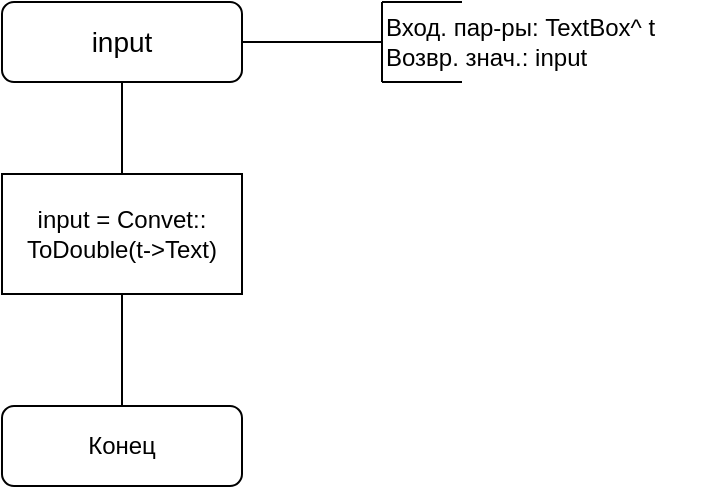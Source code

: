 <mxfile version="21.7.5" type="device">
  <diagram id="C5RBs43oDa-KdzZeNtuy" name="Page-1">
    <mxGraphModel dx="580" dy="438" grid="0" gridSize="10" guides="1" tooltips="1" connect="1" arrows="1" fold="1" page="1" pageScale="1" pageWidth="827" pageHeight="1169" math="0" shadow="0">
      <root>
        <mxCell id="WIyWlLk6GJQsqaUBKTNV-0" />
        <mxCell id="WIyWlLk6GJQsqaUBKTNV-1" parent="WIyWlLk6GJQsqaUBKTNV-0" />
        <mxCell id="p8BFKP465fhOb9F-RIUU-374" value="input" style="rounded=1;whiteSpace=wrap;html=1;fontSize=14;glass=0;strokeWidth=1;shadow=0;" vertex="1" parent="WIyWlLk6GJQsqaUBKTNV-1">
          <mxGeometry x="142" y="902" width="120" height="40" as="geometry" />
        </mxCell>
        <mxCell id="p8BFKP465fhOb9F-RIUU-375" value="Конец" style="rounded=1;whiteSpace=wrap;html=1;fontSize=12;glass=0;strokeWidth=1;shadow=0;" vertex="1" parent="WIyWlLk6GJQsqaUBKTNV-1">
          <mxGeometry x="142" y="1104" width="120" height="40" as="geometry" />
        </mxCell>
        <mxCell id="p8BFKP465fhOb9F-RIUU-376" value="Вход. пар-ры: TextBox^ t&lt;br&gt;Возвр. знач.: input" style="text;html=1;strokeColor=none;fillColor=none;align=left;verticalAlign=middle;whiteSpace=wrap;rounded=0;" vertex="1" parent="WIyWlLk6GJQsqaUBKTNV-1">
          <mxGeometry x="332" y="907" width="160" height="30" as="geometry" />
        </mxCell>
        <mxCell id="p8BFKP465fhOb9F-RIUU-377" value="" style="endArrow=none;html=1;rounded=0;entryX=1;entryY=0.5;entryDx=0;entryDy=0;exitX=0;exitY=0.5;exitDx=0;exitDy=0;" edge="1" parent="WIyWlLk6GJQsqaUBKTNV-1" source="p8BFKP465fhOb9F-RIUU-376" target="p8BFKP465fhOb9F-RIUU-374">
          <mxGeometry width="50" height="50" relative="1" as="geometry">
            <mxPoint x="242" y="992" as="sourcePoint" />
            <mxPoint x="292" y="942" as="targetPoint" />
          </mxGeometry>
        </mxCell>
        <mxCell id="p8BFKP465fhOb9F-RIUU-378" value="" style="endArrow=none;html=1;rounded=0;" edge="1" parent="WIyWlLk6GJQsqaUBKTNV-1">
          <mxGeometry width="50" height="50" relative="1" as="geometry">
            <mxPoint x="332" y="902" as="sourcePoint" />
            <mxPoint x="332" y="922" as="targetPoint" />
          </mxGeometry>
        </mxCell>
        <mxCell id="p8BFKP465fhOb9F-RIUU-379" value="" style="endArrow=none;html=1;rounded=0;" edge="1" parent="WIyWlLk6GJQsqaUBKTNV-1">
          <mxGeometry width="50" height="50" relative="1" as="geometry">
            <mxPoint x="332" y="942" as="sourcePoint" />
            <mxPoint x="332" y="922" as="targetPoint" />
          </mxGeometry>
        </mxCell>
        <mxCell id="p8BFKP465fhOb9F-RIUU-380" value="" style="endArrow=none;html=1;rounded=0;" edge="1" parent="WIyWlLk6GJQsqaUBKTNV-1">
          <mxGeometry width="50" height="50" relative="1" as="geometry">
            <mxPoint x="332" y="942" as="sourcePoint" />
            <mxPoint x="372" y="942" as="targetPoint" />
          </mxGeometry>
        </mxCell>
        <mxCell id="p8BFKP465fhOb9F-RIUU-381" value="" style="endArrow=none;html=1;rounded=0;" edge="1" parent="WIyWlLk6GJQsqaUBKTNV-1">
          <mxGeometry width="50" height="50" relative="1" as="geometry">
            <mxPoint x="332" y="902" as="sourcePoint" />
            <mxPoint x="372" y="902" as="targetPoint" />
          </mxGeometry>
        </mxCell>
        <mxCell id="p8BFKP465fhOb9F-RIUU-382" value="" style="endArrow=none;html=1;rounded=0;entryX=0.5;entryY=1;entryDx=0;entryDy=0;exitX=0.5;exitY=0;exitDx=0;exitDy=0;" edge="1" parent="WIyWlLk6GJQsqaUBKTNV-1" source="p8BFKP465fhOb9F-RIUU-375" target="p8BFKP465fhOb9F-RIUU-384">
          <mxGeometry width="50" height="50" relative="1" as="geometry">
            <mxPoint x="202" y="1182" as="sourcePoint" />
            <mxPoint x="200" y="1087" as="targetPoint" />
          </mxGeometry>
        </mxCell>
        <mxCell id="p8BFKP465fhOb9F-RIUU-383" value="" style="endArrow=none;html=1;rounded=0;exitX=0.5;exitY=1;exitDx=0;exitDy=0;entryX=0.5;entryY=0;entryDx=0;entryDy=0;" edge="1" parent="WIyWlLk6GJQsqaUBKTNV-1" source="p8BFKP465fhOb9F-RIUU-374">
          <mxGeometry width="50" height="50" relative="1" as="geometry">
            <mxPoint x="370" y="1217" as="sourcePoint" />
            <mxPoint x="202" y="992" as="targetPoint" />
          </mxGeometry>
        </mxCell>
        <mxCell id="p8BFKP465fhOb9F-RIUU-384" value="input = Convet::&lt;br&gt;ToDouble(t-&amp;gt;Text)" style="rounded=0;whiteSpace=wrap;html=1;" vertex="1" parent="WIyWlLk6GJQsqaUBKTNV-1">
          <mxGeometry x="142" y="988" width="120" height="60" as="geometry" />
        </mxCell>
      </root>
    </mxGraphModel>
  </diagram>
</mxfile>

